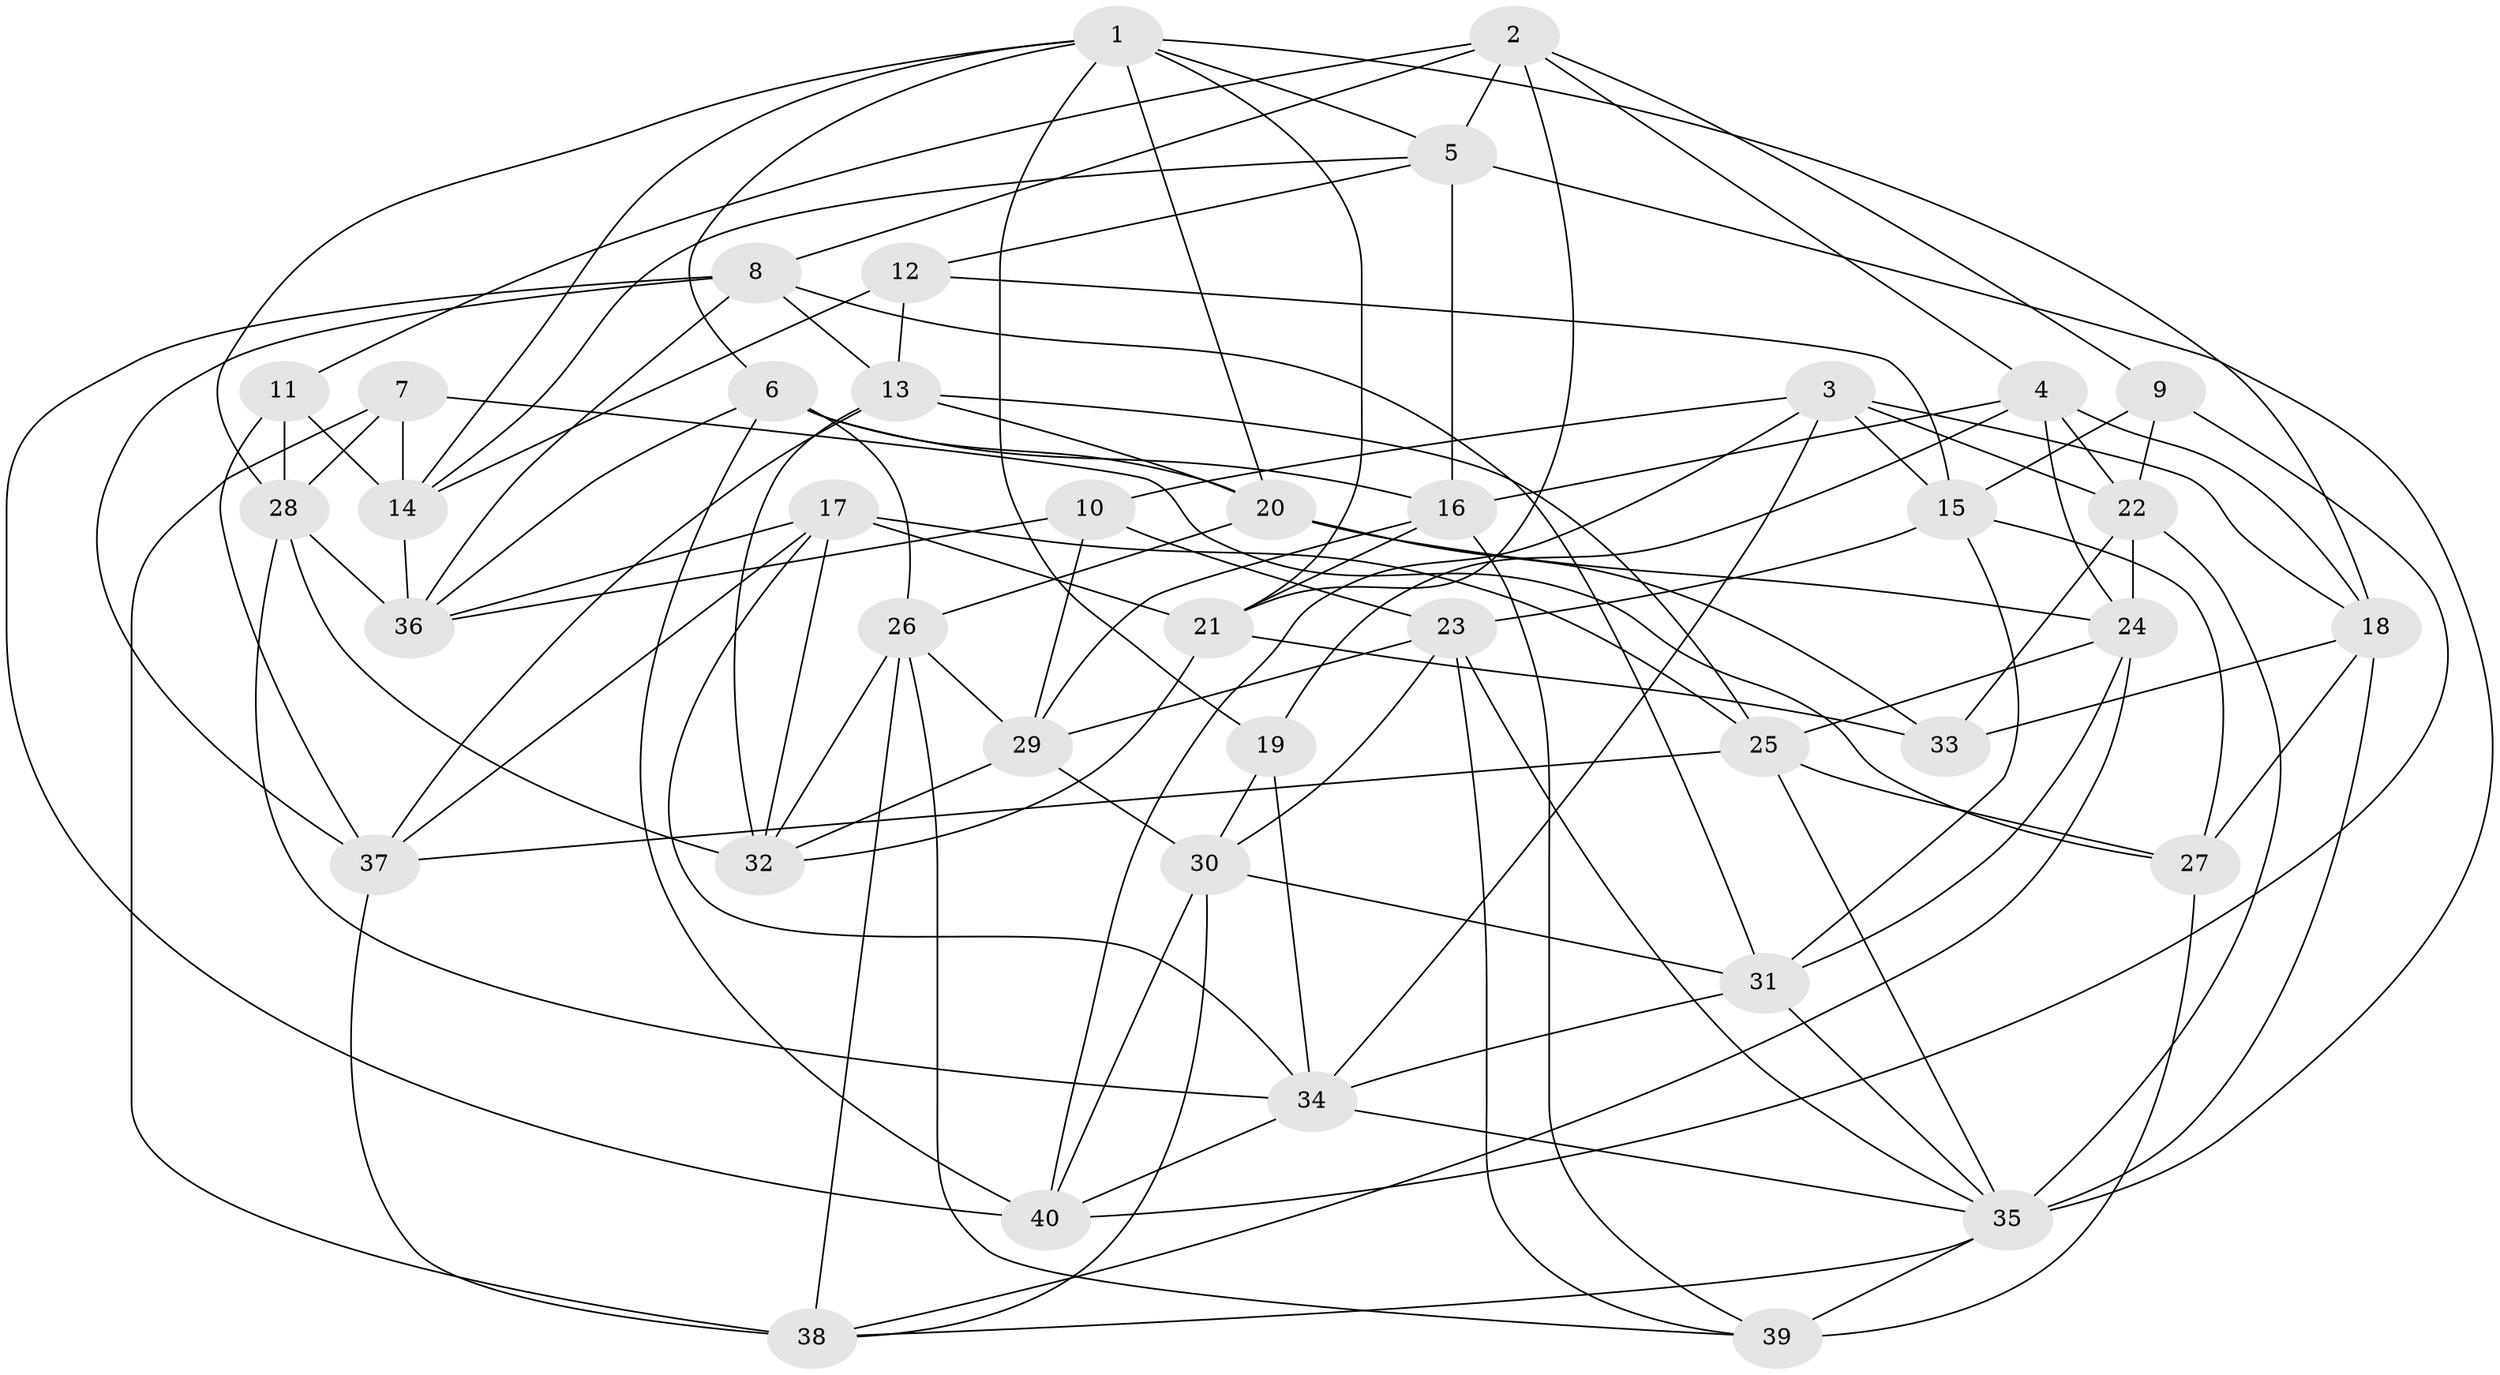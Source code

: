 // original degree distribution, {4: 1.0}
// Generated by graph-tools (version 1.1) at 2025/26/03/09/25 03:26:57]
// undirected, 40 vertices, 115 edges
graph export_dot {
graph [start="1"]
  node [color=gray90,style=filled];
  1;
  2;
  3;
  4;
  5;
  6;
  7;
  8;
  9;
  10;
  11;
  12;
  13;
  14;
  15;
  16;
  17;
  18;
  19;
  20;
  21;
  22;
  23;
  24;
  25;
  26;
  27;
  28;
  29;
  30;
  31;
  32;
  33;
  34;
  35;
  36;
  37;
  38;
  39;
  40;
  1 -- 5 [weight=1.0];
  1 -- 6 [weight=1.0];
  1 -- 14 [weight=1.0];
  1 -- 18 [weight=1.0];
  1 -- 19 [weight=1.0];
  1 -- 20 [weight=1.0];
  1 -- 21 [weight=1.0];
  1 -- 28 [weight=1.0];
  2 -- 4 [weight=1.0];
  2 -- 5 [weight=1.0];
  2 -- 8 [weight=1.0];
  2 -- 9 [weight=1.0];
  2 -- 11 [weight=1.0];
  2 -- 21 [weight=1.0];
  3 -- 10 [weight=1.0];
  3 -- 15 [weight=1.0];
  3 -- 18 [weight=1.0];
  3 -- 22 [weight=1.0];
  3 -- 34 [weight=1.0];
  3 -- 40 [weight=1.0];
  4 -- 16 [weight=1.0];
  4 -- 18 [weight=1.0];
  4 -- 19 [weight=1.0];
  4 -- 22 [weight=1.0];
  4 -- 24 [weight=1.0];
  5 -- 12 [weight=1.0];
  5 -- 14 [weight=1.0];
  5 -- 16 [weight=1.0];
  5 -- 35 [weight=1.0];
  6 -- 16 [weight=1.0];
  6 -- 20 [weight=1.0];
  6 -- 26 [weight=1.0];
  6 -- 36 [weight=1.0];
  6 -- 40 [weight=1.0];
  7 -- 14 [weight=1.0];
  7 -- 27 [weight=1.0];
  7 -- 28 [weight=1.0];
  7 -- 38 [weight=1.0];
  8 -- 13 [weight=1.0];
  8 -- 31 [weight=1.0];
  8 -- 36 [weight=1.0];
  8 -- 37 [weight=1.0];
  8 -- 40 [weight=1.0];
  9 -- 15 [weight=1.0];
  9 -- 22 [weight=1.0];
  9 -- 40 [weight=1.0];
  10 -- 23 [weight=1.0];
  10 -- 29 [weight=1.0];
  10 -- 36 [weight=1.0];
  11 -- 14 [weight=1.0];
  11 -- 28 [weight=1.0];
  11 -- 37 [weight=1.0];
  12 -- 13 [weight=1.0];
  12 -- 14 [weight=1.0];
  12 -- 15 [weight=1.0];
  13 -- 20 [weight=1.0];
  13 -- 25 [weight=1.0];
  13 -- 32 [weight=1.0];
  13 -- 37 [weight=1.0];
  14 -- 36 [weight=1.0];
  15 -- 23 [weight=1.0];
  15 -- 27 [weight=1.0];
  15 -- 31 [weight=1.0];
  16 -- 21 [weight=1.0];
  16 -- 29 [weight=1.0];
  16 -- 39 [weight=1.0];
  17 -- 21 [weight=1.0];
  17 -- 25 [weight=1.0];
  17 -- 32 [weight=1.0];
  17 -- 34 [weight=1.0];
  17 -- 36 [weight=1.0];
  17 -- 37 [weight=1.0];
  18 -- 27 [weight=1.0];
  18 -- 33 [weight=1.0];
  18 -- 35 [weight=1.0];
  19 -- 30 [weight=1.0];
  19 -- 34 [weight=3.0];
  20 -- 24 [weight=1.0];
  20 -- 26 [weight=1.0];
  20 -- 33 [weight=1.0];
  21 -- 32 [weight=1.0];
  21 -- 33 [weight=1.0];
  22 -- 24 [weight=1.0];
  22 -- 33 [weight=1.0];
  22 -- 35 [weight=1.0];
  23 -- 29 [weight=1.0];
  23 -- 30 [weight=1.0];
  23 -- 35 [weight=1.0];
  23 -- 39 [weight=1.0];
  24 -- 25 [weight=1.0];
  24 -- 31 [weight=1.0];
  24 -- 38 [weight=1.0];
  25 -- 27 [weight=1.0];
  25 -- 35 [weight=1.0];
  25 -- 37 [weight=1.0];
  26 -- 29 [weight=1.0];
  26 -- 32 [weight=1.0];
  26 -- 38 [weight=1.0];
  26 -- 39 [weight=1.0];
  27 -- 39 [weight=2.0];
  28 -- 32 [weight=1.0];
  28 -- 34 [weight=1.0];
  28 -- 36 [weight=1.0];
  29 -- 30 [weight=1.0];
  29 -- 32 [weight=1.0];
  30 -- 31 [weight=1.0];
  30 -- 38 [weight=1.0];
  30 -- 40 [weight=1.0];
  31 -- 34 [weight=1.0];
  31 -- 35 [weight=1.0];
  34 -- 35 [weight=2.0];
  34 -- 40 [weight=1.0];
  35 -- 38 [weight=1.0];
  35 -- 39 [weight=1.0];
  37 -- 38 [weight=1.0];
}
